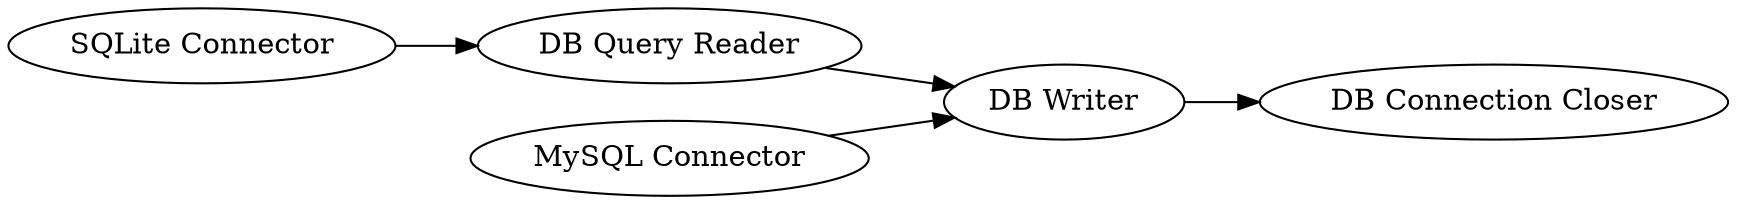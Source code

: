 digraph {
	4 -> 7
	1 -> 5
	5 -> 4
	6 -> 4
	5 [label="DB Query Reader"]
	1 [label="SQLite Connector"]
	7 [label="DB Connection Closer"]
	4 [label="DB Writer"]
	6 [label="MySQL Connector"]
	rankdir=LR
}
